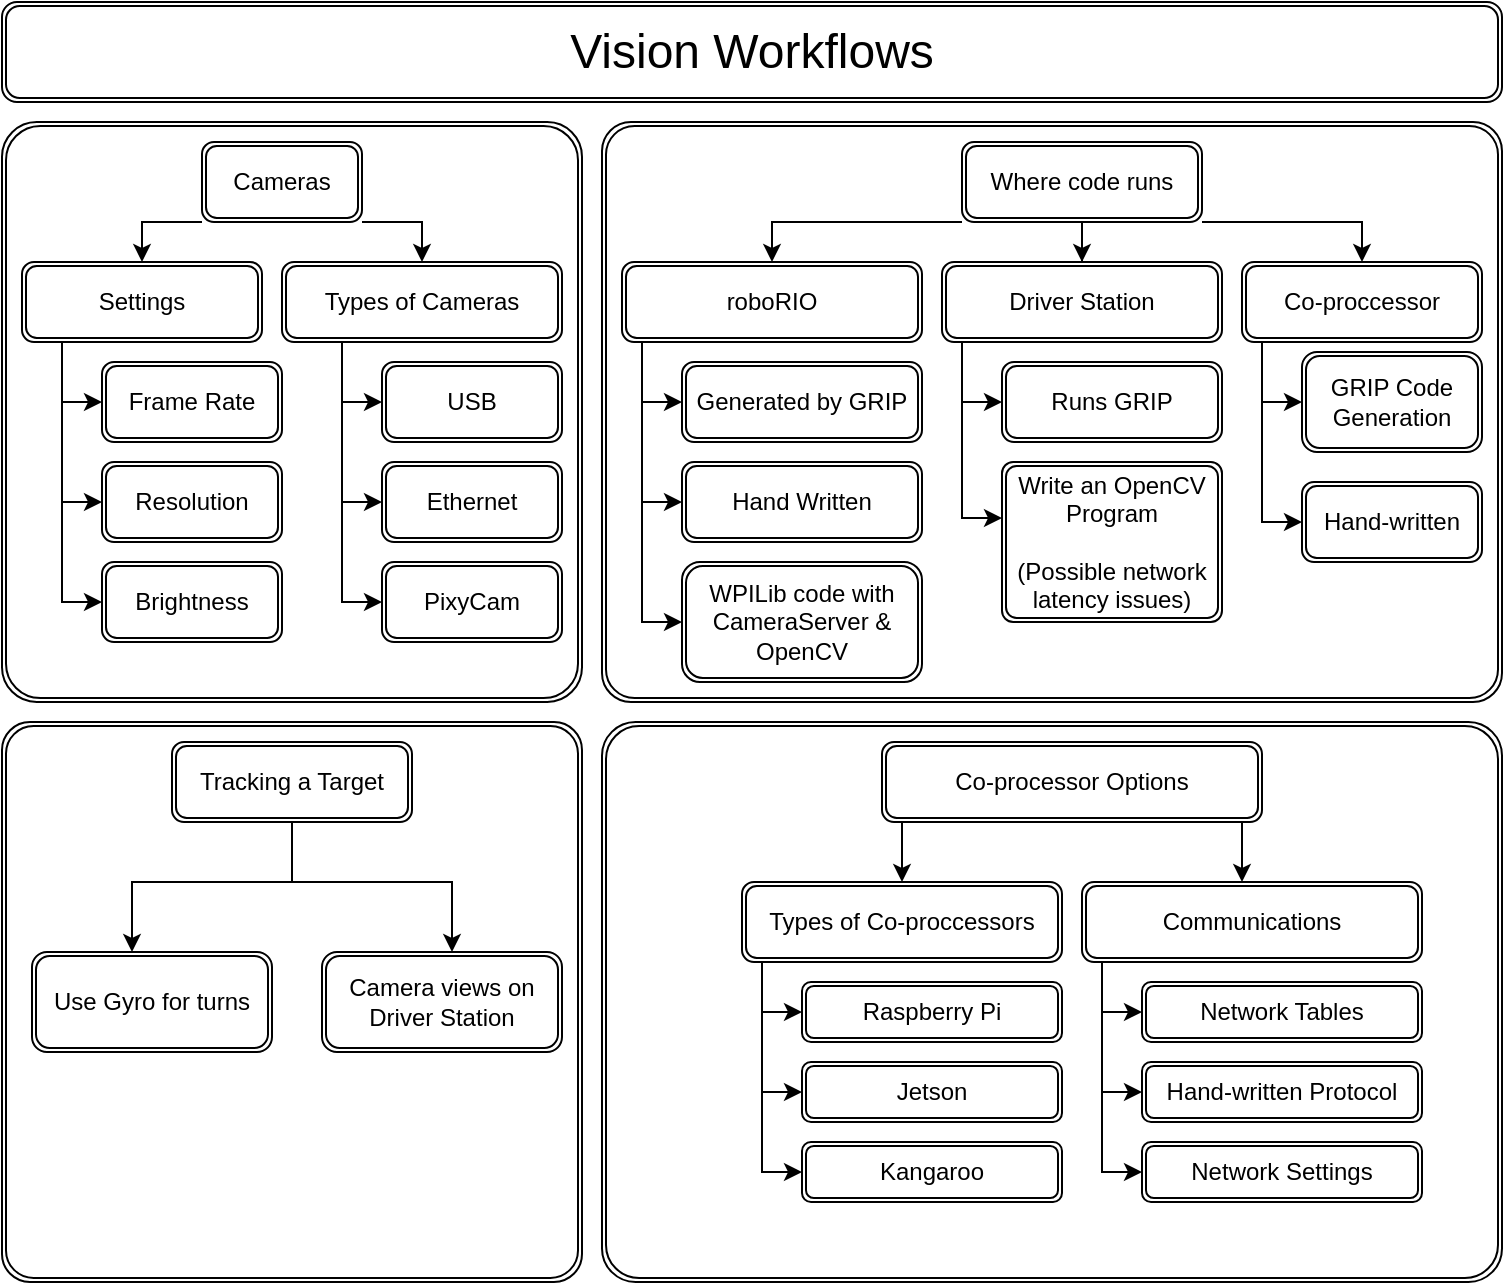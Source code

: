 <mxfile version="12.9.12" type="device"><diagram id="D5z7HyKFNlDfNdBnMcWg" name="Page-1"><mxGraphModel dx="946" dy="597" grid="1" gridSize="10" guides="1" tooltips="1" connect="1" arrows="1" fold="1" page="1" pageScale="1" pageWidth="800" pageHeight="800" math="0" shadow="0"><root><mxCell id="0"/><mxCell id="1" parent="0"/><mxCell id="c-5pxwPlUN_W3uBErxKy-85" value="" style="shape=ext;double=1;rounded=1;whiteSpace=wrap;html=1;arcSize=5;" vertex="1" parent="1"><mxGeometry x="320" y="160" width="450" height="290" as="geometry"/></mxCell><mxCell id="c-5pxwPlUN_W3uBErxKy-27" value="" style="shape=ext;double=1;rounded=1;whiteSpace=wrap;html=1;arcSize=6;" vertex="1" parent="1"><mxGeometry x="20" y="160" width="290" height="290" as="geometry"/></mxCell><mxCell id="c-5pxwPlUN_W3uBErxKy-84" value="" style="shape=ext;double=1;rounded=1;whiteSpace=wrap;html=1;arcSize=6;" vertex="1" parent="1"><mxGeometry x="320" y="460" width="450" height="280" as="geometry"/></mxCell><mxCell id="c-5pxwPlUN_W3uBErxKy-34" value="" style="shape=ext;double=1;rounded=1;whiteSpace=wrap;html=1;arcSize=5;" vertex="1" parent="1"><mxGeometry x="20" y="460" width="290" height="280" as="geometry"/></mxCell><mxCell id="c-5pxwPlUN_W3uBErxKy-2" value="&lt;font style=&quot;font-size: 24px&quot;&gt;Vision Workflows&lt;/font&gt;" style="shape=ext;double=1;rounded=1;whiteSpace=wrap;html=1;" vertex="1" parent="1"><mxGeometry x="20" y="100" width="750" height="50" as="geometry"/></mxCell><mxCell id="c-5pxwPlUN_W3uBErxKy-5" value="" style="edgeStyle=orthogonalEdgeStyle;rounded=0;orthogonalLoop=1;jettySize=auto;html=1;" edge="1" parent="1" source="c-5pxwPlUN_W3uBErxKy-3" target="c-5pxwPlUN_W3uBErxKy-4"><mxGeometry relative="1" as="geometry"><Array as="points"><mxPoint x="90" y="210"/></Array></mxGeometry></mxCell><mxCell id="c-5pxwPlUN_W3uBErxKy-7" value="" style="edgeStyle=orthogonalEdgeStyle;rounded=0;orthogonalLoop=1;jettySize=auto;html=1;" edge="1" parent="1" source="c-5pxwPlUN_W3uBErxKy-3" target="c-5pxwPlUN_W3uBErxKy-6"><mxGeometry relative="1" as="geometry"><Array as="points"><mxPoint x="230" y="210"/></Array></mxGeometry></mxCell><mxCell id="c-5pxwPlUN_W3uBErxKy-3" value="Cameras" style="shape=ext;double=1;rounded=1;whiteSpace=wrap;html=1;" vertex="1" parent="1"><mxGeometry x="120" y="170" width="80" height="40" as="geometry"/></mxCell><mxCell id="c-5pxwPlUN_W3uBErxKy-19" value="" style="edgeStyle=orthogonalEdgeStyle;rounded=0;orthogonalLoop=1;jettySize=auto;html=1;" edge="1" parent="1" source="c-5pxwPlUN_W3uBErxKy-6" target="c-5pxwPlUN_W3uBErxKy-18"><mxGeometry relative="1" as="geometry"><Array as="points"><mxPoint x="190" y="300"/></Array></mxGeometry></mxCell><mxCell id="c-5pxwPlUN_W3uBErxKy-21" value="" style="edgeStyle=orthogonalEdgeStyle;rounded=0;orthogonalLoop=1;jettySize=auto;html=1;entryX=0;entryY=0.5;entryDx=0;entryDy=0;" edge="1" parent="1" source="c-5pxwPlUN_W3uBErxKy-6" target="c-5pxwPlUN_W3uBErxKy-20"><mxGeometry relative="1" as="geometry"><Array as="points"><mxPoint x="190" y="350"/></Array></mxGeometry></mxCell><mxCell id="c-5pxwPlUN_W3uBErxKy-23" value="" style="edgeStyle=orthogonalEdgeStyle;rounded=0;orthogonalLoop=1;jettySize=auto;html=1;" edge="1" parent="1" source="c-5pxwPlUN_W3uBErxKy-6" target="c-5pxwPlUN_W3uBErxKy-22"><mxGeometry relative="1" as="geometry"><Array as="points"><mxPoint x="190" y="400"/></Array></mxGeometry></mxCell><mxCell id="c-5pxwPlUN_W3uBErxKy-6" value="Types of Cameras" style="shape=ext;double=1;rounded=1;whiteSpace=wrap;html=1;" vertex="1" parent="1"><mxGeometry x="160" y="230" width="140" height="40" as="geometry"/></mxCell><mxCell id="c-5pxwPlUN_W3uBErxKy-22" value="PixyCam" style="shape=ext;double=1;rounded=1;whiteSpace=wrap;html=1;" vertex="1" parent="1"><mxGeometry x="210" y="380" width="90" height="40" as="geometry"/></mxCell><mxCell id="c-5pxwPlUN_W3uBErxKy-20" value="Ethernet" style="shape=ext;double=1;rounded=1;whiteSpace=wrap;html=1;" vertex="1" parent="1"><mxGeometry x="210" y="330" width="90" height="40" as="geometry"/></mxCell><mxCell id="c-5pxwPlUN_W3uBErxKy-18" value="USB" style="shape=ext;double=1;rounded=1;whiteSpace=wrap;html=1;" vertex="1" parent="1"><mxGeometry x="210" y="280" width="90" height="40" as="geometry"/></mxCell><mxCell id="c-5pxwPlUN_W3uBErxKy-9" value="" style="edgeStyle=orthogonalEdgeStyle;rounded=0;orthogonalLoop=1;jettySize=auto;html=1;" edge="1" parent="1" source="c-5pxwPlUN_W3uBErxKy-4" target="c-5pxwPlUN_W3uBErxKy-8"><mxGeometry relative="1" as="geometry"><Array as="points"><mxPoint x="50" y="400"/></Array></mxGeometry></mxCell><mxCell id="c-5pxwPlUN_W3uBErxKy-11" value="" style="edgeStyle=orthogonalEdgeStyle;rounded=0;orthogonalLoop=1;jettySize=auto;html=1;" edge="1" parent="1" source="c-5pxwPlUN_W3uBErxKy-4" target="c-5pxwPlUN_W3uBErxKy-10"><mxGeometry relative="1" as="geometry"><Array as="points"><mxPoint x="50" y="300"/></Array></mxGeometry></mxCell><mxCell id="c-5pxwPlUN_W3uBErxKy-14" value="" style="edgeStyle=orthogonalEdgeStyle;rounded=0;orthogonalLoop=1;jettySize=auto;html=1;" edge="1" parent="1" source="c-5pxwPlUN_W3uBErxKy-4" target="c-5pxwPlUN_W3uBErxKy-13"><mxGeometry relative="1" as="geometry"><Array as="points"><mxPoint x="50" y="350"/></Array></mxGeometry></mxCell><mxCell id="c-5pxwPlUN_W3uBErxKy-4" value="Settings" style="shape=ext;double=1;rounded=1;whiteSpace=wrap;html=1;" vertex="1" parent="1"><mxGeometry x="30" y="230" width="120" height="40" as="geometry"/></mxCell><mxCell id="c-5pxwPlUN_W3uBErxKy-13" value="Resolution" style="shape=ext;double=1;rounded=1;whiteSpace=wrap;html=1;" vertex="1" parent="1"><mxGeometry x="70" y="330" width="90" height="40" as="geometry"/></mxCell><mxCell id="c-5pxwPlUN_W3uBErxKy-10" value="Frame Rate" style="shape=ext;double=1;rounded=1;whiteSpace=wrap;html=1;" vertex="1" parent="1"><mxGeometry x="70" y="280" width="90" height="40" as="geometry"/></mxCell><mxCell id="c-5pxwPlUN_W3uBErxKy-8" value="Brightness" style="shape=ext;double=1;rounded=1;whiteSpace=wrap;html=1;" vertex="1" parent="1"><mxGeometry x="70" y="380" width="90" height="40" as="geometry"/></mxCell><mxCell id="c-5pxwPlUN_W3uBErxKy-31" value="" style="edgeStyle=orthogonalEdgeStyle;rounded=0;orthogonalLoop=1;jettySize=auto;html=1;" edge="1" parent="1" source="c-5pxwPlUN_W3uBErxKy-28" target="c-5pxwPlUN_W3uBErxKy-30"><mxGeometry relative="1" as="geometry"><Array as="points"><mxPoint x="165" y="540"/><mxPoint x="85" y="540"/></Array></mxGeometry></mxCell><mxCell id="c-5pxwPlUN_W3uBErxKy-33" value="" style="edgeStyle=orthogonalEdgeStyle;rounded=0;orthogonalLoop=1;jettySize=auto;html=1;" edge="1" parent="1" source="c-5pxwPlUN_W3uBErxKy-28" target="c-5pxwPlUN_W3uBErxKy-32"><mxGeometry relative="1" as="geometry"><Array as="points"><mxPoint x="165" y="540"/><mxPoint x="245" y="540"/></Array></mxGeometry></mxCell><mxCell id="c-5pxwPlUN_W3uBErxKy-28" value="Tracking a Target" style="shape=ext;double=1;rounded=1;whiteSpace=wrap;html=1;" vertex="1" parent="1"><mxGeometry x="105" y="470" width="120" height="40" as="geometry"/></mxCell><mxCell id="c-5pxwPlUN_W3uBErxKy-32" value="Camera views on Driver Station" style="shape=ext;double=1;rounded=1;whiteSpace=wrap;html=1;" vertex="1" parent="1"><mxGeometry x="180" y="575" width="120" height="50" as="geometry"/></mxCell><mxCell id="c-5pxwPlUN_W3uBErxKy-30" value="Use Gyro for turns" style="shape=ext;double=1;rounded=1;whiteSpace=wrap;html=1;" vertex="1" parent="1"><mxGeometry x="35" y="575" width="120" height="50" as="geometry"/></mxCell><mxCell id="c-5pxwPlUN_W3uBErxKy-41" value="" style="edgeStyle=orthogonalEdgeStyle;rounded=0;orthogonalLoop=1;jettySize=auto;html=1;" edge="1" parent="1" source="c-5pxwPlUN_W3uBErxKy-36" target="c-5pxwPlUN_W3uBErxKy-40"><mxGeometry relative="1" as="geometry"><Array as="points"><mxPoint x="700" y="210"/></Array></mxGeometry></mxCell><mxCell id="c-5pxwPlUN_W3uBErxKy-42" style="edgeStyle=orthogonalEdgeStyle;rounded=0;orthogonalLoop=1;jettySize=auto;html=1;" edge="1" parent="1" source="c-5pxwPlUN_W3uBErxKy-36" target="c-5pxwPlUN_W3uBErxKy-37"><mxGeometry relative="1" as="geometry"><Array as="points"><mxPoint x="405" y="210"/></Array></mxGeometry></mxCell><mxCell id="c-5pxwPlUN_W3uBErxKy-44" value="" style="edgeStyle=orthogonalEdgeStyle;rounded=0;orthogonalLoop=1;jettySize=auto;html=1;" edge="1" parent="1" source="c-5pxwPlUN_W3uBErxKy-36" target="c-5pxwPlUN_W3uBErxKy-38"><mxGeometry relative="1" as="geometry"><mxPoint x="520" y="300" as="targetPoint"/></mxGeometry></mxCell><mxCell id="c-5pxwPlUN_W3uBErxKy-36" value="Where code runs" style="shape=ext;double=1;rounded=1;whiteSpace=wrap;html=1;" vertex="1" parent="1"><mxGeometry x="500" y="170" width="120" height="40" as="geometry"/></mxCell><mxCell id="c-5pxwPlUN_W3uBErxKy-59" value="" style="edgeStyle=orthogonalEdgeStyle;rounded=0;orthogonalLoop=1;jettySize=auto;html=1;" edge="1" parent="1" source="c-5pxwPlUN_W3uBErxKy-40" target="c-5pxwPlUN_W3uBErxKy-58"><mxGeometry relative="1" as="geometry"><mxPoint x="650" y="275" as="sourcePoint"/><Array as="points"><mxPoint x="650" y="300"/></Array></mxGeometry></mxCell><mxCell id="c-5pxwPlUN_W3uBErxKy-62" value="" style="edgeStyle=orthogonalEdgeStyle;rounded=0;orthogonalLoop=1;jettySize=auto;html=1;" edge="1" parent="1" source="c-5pxwPlUN_W3uBErxKy-40" target="c-5pxwPlUN_W3uBErxKy-61"><mxGeometry relative="1" as="geometry"><mxPoint x="650" y="340" as="targetPoint"/><Array as="points"><mxPoint x="650" y="360"/></Array></mxGeometry></mxCell><mxCell id="c-5pxwPlUN_W3uBErxKy-40" value="Co-proccessor" style="shape=ext;double=1;rounded=1;whiteSpace=wrap;html=1;" vertex="1" parent="1"><mxGeometry x="640" y="230" width="120" height="40" as="geometry"/></mxCell><mxCell id="c-5pxwPlUN_W3uBErxKy-61" value="Hand-written" style="shape=ext;double=1;rounded=1;whiteSpace=wrap;html=1;" vertex="1" parent="1"><mxGeometry x="670" y="340" width="90" height="40" as="geometry"/></mxCell><mxCell id="c-5pxwPlUN_W3uBErxKy-58" value="GRIP Code Generation" style="shape=ext;double=1;rounded=1;whiteSpace=wrap;html=1;" vertex="1" parent="1"><mxGeometry x="670" y="275" width="90" height="50" as="geometry"/></mxCell><mxCell id="c-5pxwPlUN_W3uBErxKy-54" value="" style="edgeStyle=orthogonalEdgeStyle;rounded=0;orthogonalLoop=1;jettySize=auto;html=1;entryX=0;entryY=0.5;entryDx=0;entryDy=0;" edge="1" parent="1" source="c-5pxwPlUN_W3uBErxKy-38" target="c-5pxwPlUN_W3uBErxKy-53"><mxGeometry relative="1" as="geometry"><Array as="points"><mxPoint x="500" y="300"/></Array></mxGeometry></mxCell><mxCell id="c-5pxwPlUN_W3uBErxKy-38" value="Driver Station" style="shape=ext;double=1;rounded=1;whiteSpace=wrap;html=1;" vertex="1" parent="1"><mxGeometry x="490" y="230" width="140" height="40" as="geometry"/></mxCell><mxCell id="c-5pxwPlUN_W3uBErxKy-53" value="Runs GRIP" style="shape=ext;double=1;rounded=1;whiteSpace=wrap;html=1;" vertex="1" parent="1"><mxGeometry x="520" y="280" width="110" height="40" as="geometry"/></mxCell><mxCell id="c-5pxwPlUN_W3uBErxKy-49" style="edgeStyle=orthogonalEdgeStyle;rounded=0;orthogonalLoop=1;jettySize=auto;html=1;entryX=0;entryY=0.5;entryDx=0;entryDy=0;" edge="1" parent="1" source="c-5pxwPlUN_W3uBErxKy-37" target="c-5pxwPlUN_W3uBErxKy-45"><mxGeometry relative="1" as="geometry"><Array as="points"><mxPoint x="340" y="300"/></Array></mxGeometry></mxCell><mxCell id="c-5pxwPlUN_W3uBErxKy-50" style="edgeStyle=orthogonalEdgeStyle;rounded=0;orthogonalLoop=1;jettySize=auto;html=1;entryX=0;entryY=0.5;entryDx=0;entryDy=0;" edge="1" parent="1" source="c-5pxwPlUN_W3uBErxKy-37" target="c-5pxwPlUN_W3uBErxKy-47"><mxGeometry relative="1" as="geometry"><Array as="points"><mxPoint x="340" y="350"/></Array></mxGeometry></mxCell><mxCell id="c-5pxwPlUN_W3uBErxKy-52" value="" style="edgeStyle=orthogonalEdgeStyle;rounded=0;orthogonalLoop=1;jettySize=auto;html=1;entryX=0;entryY=0.5;entryDx=0;entryDy=0;" edge="1" parent="1" source="c-5pxwPlUN_W3uBErxKy-37" target="c-5pxwPlUN_W3uBErxKy-48"><mxGeometry relative="1" as="geometry"><mxPoint x="250" y="250" as="targetPoint"/><Array as="points"><mxPoint x="340" y="410"/></Array></mxGeometry></mxCell><mxCell id="c-5pxwPlUN_W3uBErxKy-37" value="roboRIO" style="shape=ext;double=1;rounded=1;whiteSpace=wrap;html=1;" vertex="1" parent="1"><mxGeometry x="330" y="230" width="150" height="40" as="geometry"/></mxCell><mxCell id="c-5pxwPlUN_W3uBErxKy-45" value="Generated by GRIP" style="shape=ext;double=1;rounded=1;whiteSpace=wrap;html=1;" vertex="1" parent="1"><mxGeometry x="360" y="280" width="120" height="40" as="geometry"/></mxCell><mxCell id="c-5pxwPlUN_W3uBErxKy-47" value="Hand Written" style="shape=ext;double=1;rounded=1;whiteSpace=wrap;html=1;" vertex="1" parent="1"><mxGeometry x="360" y="330" width="120" height="40" as="geometry"/></mxCell><mxCell id="c-5pxwPlUN_W3uBErxKy-48" value="WPILib code with CameraServer &amp;amp; OpenCV" style="shape=ext;double=1;rounded=1;whiteSpace=wrap;html=1;" vertex="1" parent="1"><mxGeometry x="360" y="380" width="120" height="60" as="geometry"/></mxCell><mxCell id="c-5pxwPlUN_W3uBErxKy-55" value="Write an OpenCV Program&lt;br&gt;&lt;br&gt;(Possible network latency issues)" style="shape=ext;double=1;rounded=1;whiteSpace=wrap;html=1;arcSize=7;" vertex="1" parent="1"><mxGeometry x="520" y="330" width="110" height="80" as="geometry"/></mxCell><mxCell id="c-5pxwPlUN_W3uBErxKy-57" value="" style="edgeStyle=orthogonalEdgeStyle;rounded=0;orthogonalLoop=1;jettySize=auto;html=1;" edge="1" parent="1"><mxGeometry relative="1" as="geometry"><mxPoint x="510" y="270" as="sourcePoint"/><mxPoint x="520" y="358" as="targetPoint"/><Array as="points"><mxPoint x="500" y="270"/><mxPoint x="500" y="358"/></Array></mxGeometry></mxCell><mxCell id="c-5pxwPlUN_W3uBErxKy-65" style="edgeStyle=orthogonalEdgeStyle;rounded=0;orthogonalLoop=1;jettySize=auto;html=1;entryX=0.5;entryY=0;entryDx=0;entryDy=0;exitX=0.042;exitY=0.975;exitDx=0;exitDy=0;exitPerimeter=0;" edge="1" parent="1" source="c-5pxwPlUN_W3uBErxKy-63" target="c-5pxwPlUN_W3uBErxKy-64"><mxGeometry relative="1" as="geometry"><mxPoint x="555" y="520" as="sourcePoint"/><mxPoint x="440" y="520" as="targetPoint"/><Array as="points"><mxPoint x="470" y="509"/></Array></mxGeometry></mxCell><mxCell id="c-5pxwPlUN_W3uBErxKy-86" style="edgeStyle=orthogonalEdgeStyle;rounded=0;orthogonalLoop=1;jettySize=auto;html=1;" edge="1" parent="1" source="c-5pxwPlUN_W3uBErxKy-63" target="c-5pxwPlUN_W3uBErxKy-75"><mxGeometry relative="1" as="geometry"><Array as="points"><mxPoint x="640" y="520"/><mxPoint x="640" y="520"/></Array></mxGeometry></mxCell><mxCell id="c-5pxwPlUN_W3uBErxKy-63" value="Co-processor Options" style="shape=ext;double=1;rounded=1;whiteSpace=wrap;html=1;" vertex="1" parent="1"><mxGeometry x="460" y="470" width="190" height="40" as="geometry"/></mxCell><mxCell id="c-5pxwPlUN_W3uBErxKy-78" value="" style="edgeStyle=orthogonalEdgeStyle;rounded=0;orthogonalLoop=1;jettySize=auto;html=1;entryX=0;entryY=0.5;entryDx=0;entryDy=0;" edge="1" parent="1" source="c-5pxwPlUN_W3uBErxKy-75" target="c-5pxwPlUN_W3uBErxKy-77"><mxGeometry relative="1" as="geometry"><Array as="points"><mxPoint x="570" y="605"/></Array></mxGeometry></mxCell><mxCell id="c-5pxwPlUN_W3uBErxKy-80" value="" style="edgeStyle=orthogonalEdgeStyle;rounded=0;orthogonalLoop=1;jettySize=auto;html=1;" edge="1" parent="1" target="c-5pxwPlUN_W3uBErxKy-79"><mxGeometry relative="1" as="geometry"><mxPoint x="570" y="590" as="sourcePoint"/><Array as="points"><mxPoint x="570" y="645"/></Array></mxGeometry></mxCell><mxCell id="c-5pxwPlUN_W3uBErxKy-83" value="" style="edgeStyle=orthogonalEdgeStyle;rounded=0;orthogonalLoop=1;jettySize=auto;html=1;" edge="1" parent="1" source="c-5pxwPlUN_W3uBErxKy-75" target="c-5pxwPlUN_W3uBErxKy-82"><mxGeometry relative="1" as="geometry"><Array as="points"><mxPoint x="570" y="685"/></Array></mxGeometry></mxCell><mxCell id="c-5pxwPlUN_W3uBErxKy-75" value="Communications" style="shape=ext;double=1;rounded=1;whiteSpace=wrap;html=1;" vertex="1" parent="1"><mxGeometry x="560" y="540" width="170" height="40" as="geometry"/></mxCell><mxCell id="c-5pxwPlUN_W3uBErxKy-82" value="Network Settings" style="shape=ext;double=1;rounded=1;whiteSpace=wrap;html=1;" vertex="1" parent="1"><mxGeometry x="590" y="670" width="140" height="30" as="geometry"/></mxCell><mxCell id="c-5pxwPlUN_W3uBErxKy-79" value="Hand-written Protocol" style="shape=ext;double=1;rounded=1;whiteSpace=wrap;html=1;" vertex="1" parent="1"><mxGeometry x="590" y="630" width="140" height="30" as="geometry"/></mxCell><mxCell id="c-5pxwPlUN_W3uBErxKy-77" value="Network Tables" style="shape=ext;double=1;rounded=1;whiteSpace=wrap;html=1;" vertex="1" parent="1"><mxGeometry x="590" y="590" width="140" height="30" as="geometry"/></mxCell><mxCell id="c-5pxwPlUN_W3uBErxKy-67" value="" style="edgeStyle=orthogonalEdgeStyle;rounded=0;orthogonalLoop=1;jettySize=auto;html=1;entryX=0;entryY=0.5;entryDx=0;entryDy=0;" edge="1" parent="1" source="c-5pxwPlUN_W3uBErxKy-64" target="c-5pxwPlUN_W3uBErxKy-66"><mxGeometry relative="1" as="geometry"><Array as="points"><mxPoint x="400" y="605"/></Array></mxGeometry></mxCell><mxCell id="c-5pxwPlUN_W3uBErxKy-71" value="" style="edgeStyle=orthogonalEdgeStyle;rounded=0;orthogonalLoop=1;jettySize=auto;html=1;entryX=0;entryY=0.5;entryDx=0;entryDy=0;" edge="1" parent="1" source="c-5pxwPlUN_W3uBErxKy-64" target="c-5pxwPlUN_W3uBErxKy-70"><mxGeometry relative="1" as="geometry"><Array as="points"><mxPoint x="400" y="645"/></Array></mxGeometry></mxCell><mxCell id="c-5pxwPlUN_W3uBErxKy-74" value="" style="edgeStyle=orthogonalEdgeStyle;rounded=0;orthogonalLoop=1;jettySize=auto;html=1;entryX=0;entryY=0.5;entryDx=0;entryDy=0;" edge="1" parent="1" source="c-5pxwPlUN_W3uBErxKy-64" target="c-5pxwPlUN_W3uBErxKy-73"><mxGeometry relative="1" as="geometry"><mxPoint x="420" y="720" as="targetPoint"/><Array as="points"><mxPoint x="400" y="685"/></Array></mxGeometry></mxCell><mxCell id="c-5pxwPlUN_W3uBErxKy-64" value="Types of Co-proccessors" style="shape=ext;double=1;rounded=1;whiteSpace=wrap;html=1;" vertex="1" parent="1"><mxGeometry x="390" y="540" width="160" height="40" as="geometry"/></mxCell><mxCell id="c-5pxwPlUN_W3uBErxKy-73" value="Kangaroo" style="shape=ext;double=1;rounded=1;whiteSpace=wrap;html=1;" vertex="1" parent="1"><mxGeometry x="420" y="670" width="130" height="30" as="geometry"/></mxCell><mxCell id="c-5pxwPlUN_W3uBErxKy-70" value="Jetson" style="shape=ext;double=1;rounded=1;whiteSpace=wrap;html=1;" vertex="1" parent="1"><mxGeometry x="420" y="630" width="130" height="30" as="geometry"/></mxCell><mxCell id="c-5pxwPlUN_W3uBErxKy-66" value="Raspberry Pi" style="shape=ext;double=1;rounded=1;whiteSpace=wrap;html=1;" vertex="1" parent="1"><mxGeometry x="420" y="590" width="130" height="30" as="geometry"/></mxCell></root></mxGraphModel></diagram></mxfile>